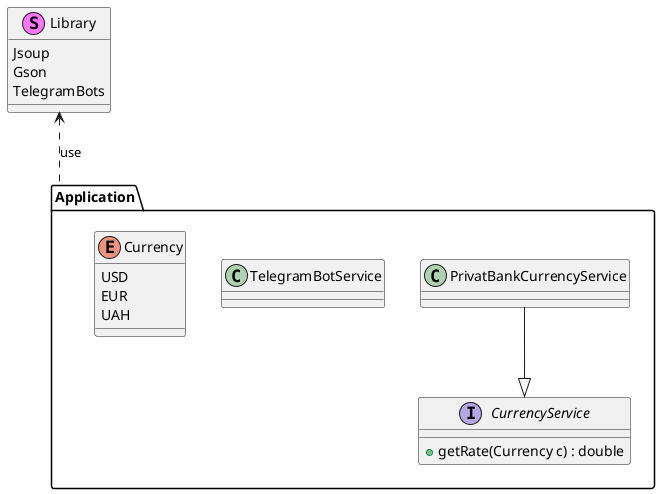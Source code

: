 @startuml

stereotype "Library"{
    Jsoup
    Gson
    TelegramBots
}

"Library" <.. "Application" : use

package "Application"{

    interface CurrencyService{
        + getRate(Currency c) : double
    }

    class PrivatBankCurrencyService

    class TelegramBotService

    enum Currency{
        USD
        EUR
        UAH
    }

    PrivatBankCurrencyService --|> CurrencyService

}

@enduml